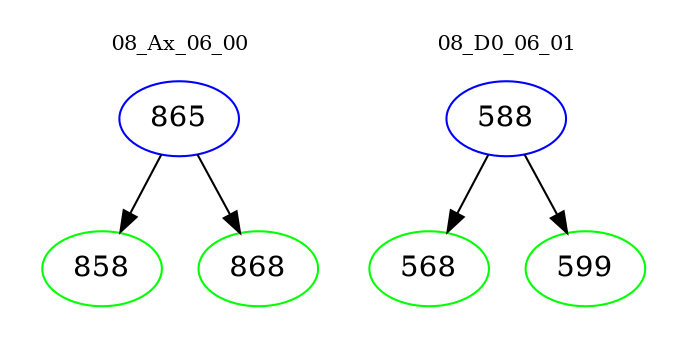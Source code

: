 digraph{
subgraph cluster_0 {
color = white
label = "08_Ax_06_00";
fontsize=10;
T0_865 [label="865", color="blue"]
T0_865 -> T0_858 [color="black"]
T0_858 [label="858", color="green"]
T0_865 -> T0_868 [color="black"]
T0_868 [label="868", color="green"]
}
subgraph cluster_1 {
color = white
label = "08_D0_06_01";
fontsize=10;
T1_588 [label="588", color="blue"]
T1_588 -> T1_568 [color="black"]
T1_568 [label="568", color="green"]
T1_588 -> T1_599 [color="black"]
T1_599 [label="599", color="green"]
}
}
